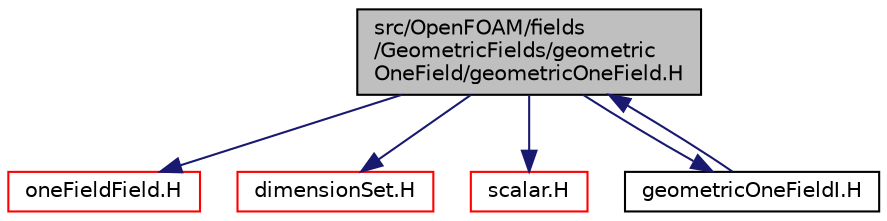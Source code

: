 digraph "src/OpenFOAM/fields/GeometricFields/geometricOneField/geometricOneField.H"
{
  bgcolor="transparent";
  edge [fontname="Helvetica",fontsize="10",labelfontname="Helvetica",labelfontsize="10"];
  node [fontname="Helvetica",fontsize="10",shape=record];
  Node1 [label="src/OpenFOAM/fields\l/GeometricFields/geometric\lOneField/geometricOneField.H",height=0.2,width=0.4,color="black", fillcolor="grey75", style="filled", fontcolor="black"];
  Node1 -> Node2 [color="midnightblue",fontsize="10",style="solid",fontname="Helvetica"];
  Node2 [label="oneFieldField.H",height=0.2,width=0.4,color="red",URL="$a08242.html"];
  Node1 -> Node3 [color="midnightblue",fontsize="10",style="solid",fontname="Helvetica"];
  Node3 [label="dimensionSet.H",height=0.2,width=0.4,color="red",URL="$a08206.html"];
  Node1 -> Node4 [color="midnightblue",fontsize="10",style="solid",fontname="Helvetica"];
  Node4 [label="scalar.H",height=0.2,width=0.4,color="red",URL="$a09289.html"];
  Node1 -> Node5 [color="midnightblue",fontsize="10",style="solid",fontname="Helvetica"];
  Node5 [label="geometricOneFieldI.H",height=0.2,width=0.4,color="black",URL="$a08359.html"];
  Node5 -> Node1 [color="midnightblue",fontsize="10",style="solid",fontname="Helvetica"];
}
